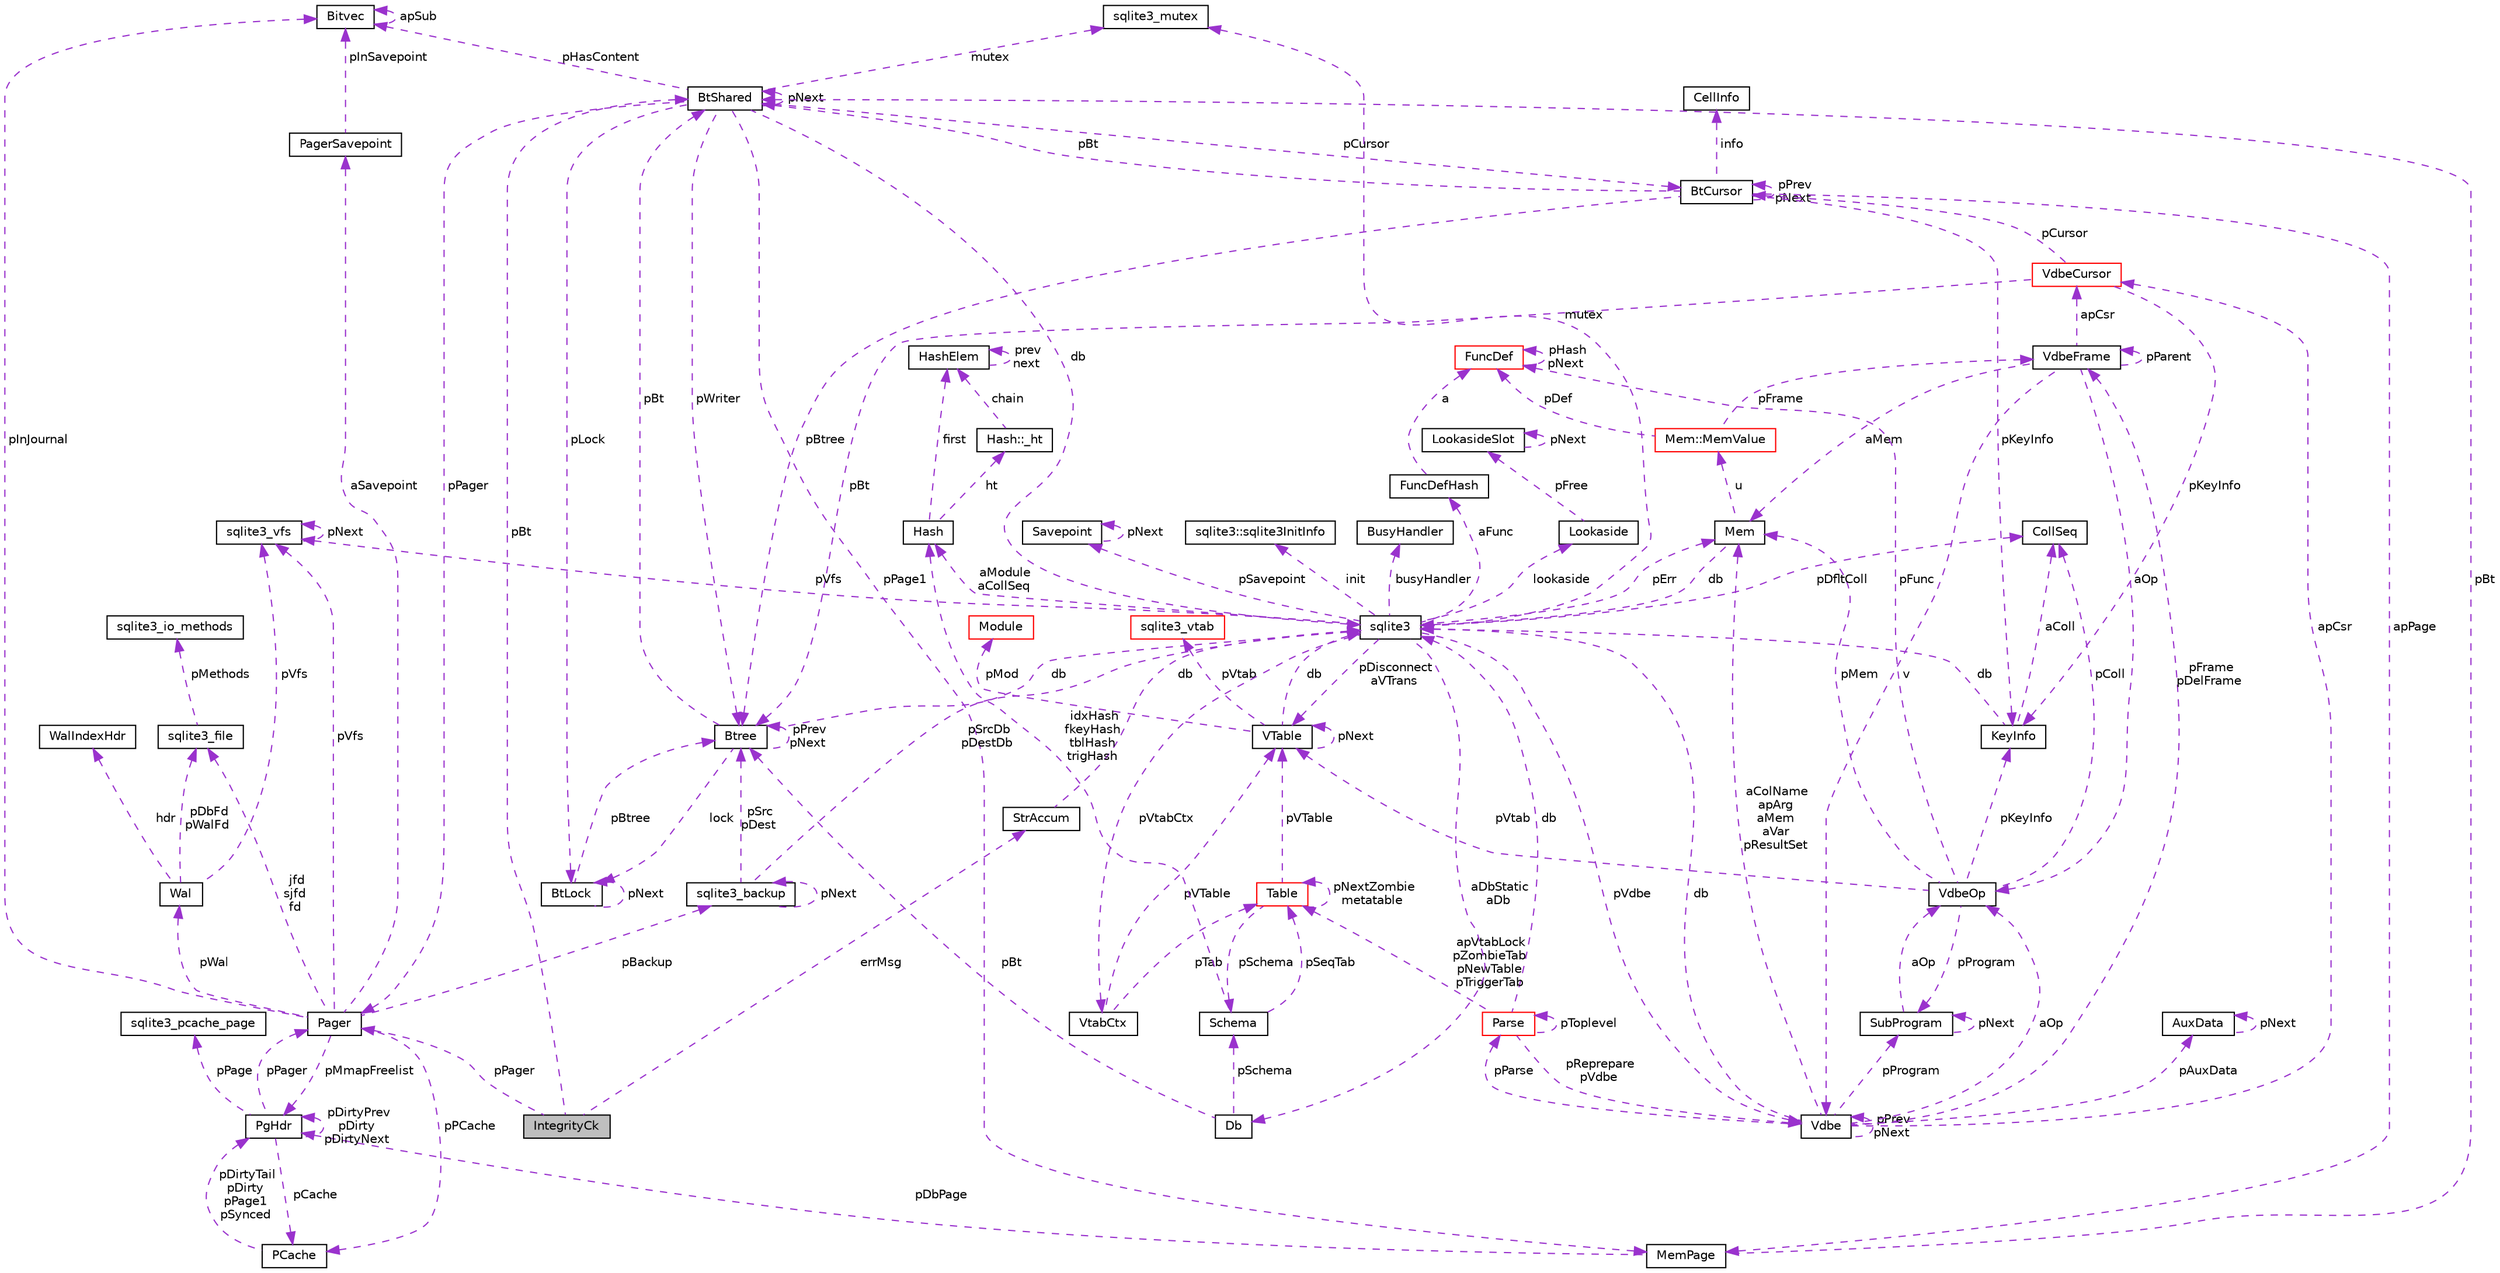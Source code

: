 digraph "IntegrityCk"
{
  edge [fontname="Helvetica",fontsize="10",labelfontname="Helvetica",labelfontsize="10"];
  node [fontname="Helvetica",fontsize="10",shape=record];
  Node1 [label="IntegrityCk",height=0.2,width=0.4,color="black", fillcolor="grey75", style="filled", fontcolor="black"];
  Node2 -> Node1 [dir="back",color="darkorchid3",fontsize="10",style="dashed",label=" pBt" ,fontname="Helvetica"];
  Node2 [label="BtShared",height=0.2,width=0.4,color="black", fillcolor="white", style="filled",URL="$struct_bt_shared.html"];
  Node3 -> Node2 [dir="back",color="darkorchid3",fontsize="10",style="dashed",label=" pCursor" ,fontname="Helvetica"];
  Node3 [label="BtCursor",height=0.2,width=0.4,color="black", fillcolor="white", style="filled",URL="$struct_bt_cursor.html"];
  Node3 -> Node3 [dir="back",color="darkorchid3",fontsize="10",style="dashed",label=" pPrev\npNext" ,fontname="Helvetica"];
  Node4 -> Node3 [dir="back",color="darkorchid3",fontsize="10",style="dashed",label=" info" ,fontname="Helvetica"];
  Node4 [label="CellInfo",height=0.2,width=0.4,color="black", fillcolor="white", style="filled",URL="$struct_cell_info.html"];
  Node2 -> Node3 [dir="back",color="darkorchid3",fontsize="10",style="dashed",label=" pBt" ,fontname="Helvetica"];
  Node5 -> Node3 [dir="back",color="darkorchid3",fontsize="10",style="dashed",label=" apPage" ,fontname="Helvetica"];
  Node5 [label="MemPage",height=0.2,width=0.4,color="black", fillcolor="white", style="filled",URL="$struct_mem_page.html"];
  Node2 -> Node5 [dir="back",color="darkorchid3",fontsize="10",style="dashed",label=" pBt" ,fontname="Helvetica"];
  Node6 -> Node5 [dir="back",color="darkorchid3",fontsize="10",style="dashed",label=" pDbPage" ,fontname="Helvetica"];
  Node6 [label="PgHdr",height=0.2,width=0.4,color="black", fillcolor="white", style="filled",URL="$struct_pg_hdr.html"];
  Node7 -> Node6 [dir="back",color="darkorchid3",fontsize="10",style="dashed",label=" pPage" ,fontname="Helvetica"];
  Node7 [label="sqlite3_pcache_page",height=0.2,width=0.4,color="black", fillcolor="white", style="filled",URL="$structsqlite3__pcache__page.html"];
  Node8 -> Node6 [dir="back",color="darkorchid3",fontsize="10",style="dashed",label=" pCache" ,fontname="Helvetica"];
  Node8 [label="PCache",height=0.2,width=0.4,color="black", fillcolor="white", style="filled",URL="$struct_p_cache.html"];
  Node6 -> Node8 [dir="back",color="darkorchid3",fontsize="10",style="dashed",label=" pDirtyTail\npDirty\npPage1\npSynced" ,fontname="Helvetica"];
  Node6 -> Node6 [dir="back",color="darkorchid3",fontsize="10",style="dashed",label=" pDirtyPrev\npDirty\npDirtyNext" ,fontname="Helvetica"];
  Node9 -> Node6 [dir="back",color="darkorchid3",fontsize="10",style="dashed",label=" pPager" ,fontname="Helvetica"];
  Node9 [label="Pager",height=0.2,width=0.4,color="black", fillcolor="white", style="filled",URL="$struct_pager.html"];
  Node8 -> Node9 [dir="back",color="darkorchid3",fontsize="10",style="dashed",label=" pPCache" ,fontname="Helvetica"];
  Node10 -> Node9 [dir="back",color="darkorchid3",fontsize="10",style="dashed",label=" pBackup" ,fontname="Helvetica"];
  Node10 [label="sqlite3_backup",height=0.2,width=0.4,color="black", fillcolor="white", style="filled",URL="$structsqlite3__backup.html"];
  Node10 -> Node10 [dir="back",color="darkorchid3",fontsize="10",style="dashed",label=" pNext" ,fontname="Helvetica"];
  Node11 -> Node10 [dir="back",color="darkorchid3",fontsize="10",style="dashed",label=" pSrcDb\npDestDb" ,fontname="Helvetica"];
  Node11 [label="sqlite3",height=0.2,width=0.4,color="black", fillcolor="white", style="filled",URL="$structsqlite3.html"];
  Node12 -> Node11 [dir="back",color="darkorchid3",fontsize="10",style="dashed",label=" pErr" ,fontname="Helvetica"];
  Node12 [label="Mem",height=0.2,width=0.4,color="black", fillcolor="white", style="filled",URL="$struct_mem.html"];
  Node13 -> Node12 [dir="back",color="darkorchid3",fontsize="10",style="dashed",label=" u" ,fontname="Helvetica"];
  Node13 [label="Mem::MemValue",height=0.2,width=0.4,color="red", fillcolor="white", style="filled",URL="$union_mem_1_1_mem_value.html"];
  Node14 -> Node13 [dir="back",color="darkorchid3",fontsize="10",style="dashed",label=" pFrame" ,fontname="Helvetica"];
  Node14 [label="VdbeFrame",height=0.2,width=0.4,color="black", fillcolor="white", style="filled",URL="$struct_vdbe_frame.html"];
  Node12 -> Node14 [dir="back",color="darkorchid3",fontsize="10",style="dashed",label=" aMem" ,fontname="Helvetica"];
  Node15 -> Node14 [dir="back",color="darkorchid3",fontsize="10",style="dashed",label=" v" ,fontname="Helvetica"];
  Node15 [label="Vdbe",height=0.2,width=0.4,color="black", fillcolor="white", style="filled",URL="$struct_vdbe.html"];
  Node15 -> Node15 [dir="back",color="darkorchid3",fontsize="10",style="dashed",label=" pPrev\npNext" ,fontname="Helvetica"];
  Node12 -> Node15 [dir="back",color="darkorchid3",fontsize="10",style="dashed",label=" aColName\napArg\naMem\naVar\npResultSet" ,fontname="Helvetica"];
  Node11 -> Node15 [dir="back",color="darkorchid3",fontsize="10",style="dashed",label=" db" ,fontname="Helvetica"];
  Node14 -> Node15 [dir="back",color="darkorchid3",fontsize="10",style="dashed",label=" pFrame\npDelFrame" ,fontname="Helvetica"];
  Node16 -> Node15 [dir="back",color="darkorchid3",fontsize="10",style="dashed",label=" pAuxData" ,fontname="Helvetica"];
  Node16 [label="AuxData",height=0.2,width=0.4,color="black", fillcolor="white", style="filled",URL="$struct_aux_data.html"];
  Node16 -> Node16 [dir="back",color="darkorchid3",fontsize="10",style="dashed",label=" pNext" ,fontname="Helvetica"];
  Node17 -> Node15 [dir="back",color="darkorchid3",fontsize="10",style="dashed",label=" pProgram" ,fontname="Helvetica"];
  Node17 [label="SubProgram",height=0.2,width=0.4,color="black", fillcolor="white", style="filled",URL="$struct_sub_program.html"];
  Node17 -> Node17 [dir="back",color="darkorchid3",fontsize="10",style="dashed",label=" pNext" ,fontname="Helvetica"];
  Node18 -> Node17 [dir="back",color="darkorchid3",fontsize="10",style="dashed",label=" aOp" ,fontname="Helvetica"];
  Node18 [label="VdbeOp",height=0.2,width=0.4,color="black", fillcolor="white", style="filled",URL="$struct_vdbe_op.html"];
  Node12 -> Node18 [dir="back",color="darkorchid3",fontsize="10",style="dashed",label=" pMem" ,fontname="Helvetica"];
  Node19 -> Node18 [dir="back",color="darkorchid3",fontsize="10",style="dashed",label=" pColl" ,fontname="Helvetica"];
  Node19 [label="CollSeq",height=0.2,width=0.4,color="black", fillcolor="white", style="filled",URL="$struct_coll_seq.html"];
  Node20 -> Node18 [dir="back",color="darkorchid3",fontsize="10",style="dashed",label=" pVtab" ,fontname="Helvetica"];
  Node20 [label="VTable",height=0.2,width=0.4,color="black", fillcolor="white", style="filled",URL="$struct_v_table.html"];
  Node11 -> Node20 [dir="back",color="darkorchid3",fontsize="10",style="dashed",label=" db" ,fontname="Helvetica"];
  Node20 -> Node20 [dir="back",color="darkorchid3",fontsize="10",style="dashed",label=" pNext" ,fontname="Helvetica"];
  Node21 -> Node20 [dir="back",color="darkorchid3",fontsize="10",style="dashed",label=" pMod" ,fontname="Helvetica"];
  Node21 [label="Module",height=0.2,width=0.4,color="red", fillcolor="white", style="filled",URL="$struct_module.html"];
  Node22 -> Node20 [dir="back",color="darkorchid3",fontsize="10",style="dashed",label=" pVtab" ,fontname="Helvetica"];
  Node22 [label="sqlite3_vtab",height=0.2,width=0.4,color="red", fillcolor="white", style="filled",URL="$structsqlite3__vtab.html"];
  Node17 -> Node18 [dir="back",color="darkorchid3",fontsize="10",style="dashed",label=" pProgram" ,fontname="Helvetica"];
  Node23 -> Node18 [dir="back",color="darkorchid3",fontsize="10",style="dashed",label=" pKeyInfo" ,fontname="Helvetica"];
  Node23 [label="KeyInfo",height=0.2,width=0.4,color="black", fillcolor="white", style="filled",URL="$struct_key_info.html"];
  Node11 -> Node23 [dir="back",color="darkorchid3",fontsize="10",style="dashed",label=" db" ,fontname="Helvetica"];
  Node19 -> Node23 [dir="back",color="darkorchid3",fontsize="10",style="dashed",label=" aColl" ,fontname="Helvetica"];
  Node24 -> Node18 [dir="back",color="darkorchid3",fontsize="10",style="dashed",label=" pFunc" ,fontname="Helvetica"];
  Node24 [label="FuncDef",height=0.2,width=0.4,color="red", fillcolor="white", style="filled",URL="$struct_func_def.html"];
  Node24 -> Node24 [dir="back",color="darkorchid3",fontsize="10",style="dashed",label=" pHash\npNext" ,fontname="Helvetica"];
  Node25 -> Node15 [dir="back",color="darkorchid3",fontsize="10",style="dashed",label=" apCsr" ,fontname="Helvetica"];
  Node25 [label="VdbeCursor",height=0.2,width=0.4,color="red", fillcolor="white", style="filled",URL="$struct_vdbe_cursor.html"];
  Node3 -> Node25 [dir="back",color="darkorchid3",fontsize="10",style="dashed",label=" pCursor" ,fontname="Helvetica"];
  Node23 -> Node25 [dir="back",color="darkorchid3",fontsize="10",style="dashed",label=" pKeyInfo" ,fontname="Helvetica"];
  Node26 -> Node25 [dir="back",color="darkorchid3",fontsize="10",style="dashed",label=" pBt" ,fontname="Helvetica"];
  Node26 [label="Btree",height=0.2,width=0.4,color="black", fillcolor="white", style="filled",URL="$struct_btree.html"];
  Node2 -> Node26 [dir="back",color="darkorchid3",fontsize="10",style="dashed",label=" pBt" ,fontname="Helvetica"];
  Node11 -> Node26 [dir="back",color="darkorchid3",fontsize="10",style="dashed",label=" db" ,fontname="Helvetica"];
  Node27 -> Node26 [dir="back",color="darkorchid3",fontsize="10",style="dashed",label=" lock" ,fontname="Helvetica"];
  Node27 [label="BtLock",height=0.2,width=0.4,color="black", fillcolor="white", style="filled",URL="$struct_bt_lock.html"];
  Node27 -> Node27 [dir="back",color="darkorchid3",fontsize="10",style="dashed",label=" pNext" ,fontname="Helvetica"];
  Node26 -> Node27 [dir="back",color="darkorchid3",fontsize="10",style="dashed",label=" pBtree" ,fontname="Helvetica"];
  Node26 -> Node26 [dir="back",color="darkorchid3",fontsize="10",style="dashed",label=" pPrev\npNext" ,fontname="Helvetica"];
  Node28 -> Node15 [dir="back",color="darkorchid3",fontsize="10",style="dashed",label=" pParse" ,fontname="Helvetica"];
  Node28 [label="Parse",height=0.2,width=0.4,color="red", fillcolor="white", style="filled",URL="$struct_parse.html"];
  Node15 -> Node28 [dir="back",color="darkorchid3",fontsize="10",style="dashed",label=" pReprepare\npVdbe" ,fontname="Helvetica"];
  Node11 -> Node28 [dir="back",color="darkorchid3",fontsize="10",style="dashed",label=" db" ,fontname="Helvetica"];
  Node29 -> Node28 [dir="back",color="darkorchid3",fontsize="10",style="dashed",label=" apVtabLock\npZombieTab\npNewTable\npTriggerTab" ,fontname="Helvetica"];
  Node29 [label="Table",height=0.2,width=0.4,color="red", fillcolor="white", style="filled",URL="$struct_table.html"];
  Node30 -> Node29 [dir="back",color="darkorchid3",fontsize="10",style="dashed",label=" pSchema" ,fontname="Helvetica"];
  Node30 [label="Schema",height=0.2,width=0.4,color="black", fillcolor="white", style="filled",URL="$struct_schema.html"];
  Node29 -> Node30 [dir="back",color="darkorchid3",fontsize="10",style="dashed",label=" pSeqTab" ,fontname="Helvetica"];
  Node31 -> Node30 [dir="back",color="darkorchid3",fontsize="10",style="dashed",label=" idxHash\nfkeyHash\ntblHash\ntrigHash" ,fontname="Helvetica"];
  Node31 [label="Hash",height=0.2,width=0.4,color="black", fillcolor="white", style="filled",URL="$struct_hash.html"];
  Node32 -> Node31 [dir="back",color="darkorchid3",fontsize="10",style="dashed",label=" ht" ,fontname="Helvetica"];
  Node32 [label="Hash::_ht",height=0.2,width=0.4,color="black", fillcolor="white", style="filled",URL="$struct_hash_1_1__ht.html"];
  Node33 -> Node32 [dir="back",color="darkorchid3",fontsize="10",style="dashed",label=" chain" ,fontname="Helvetica"];
  Node33 [label="HashElem",height=0.2,width=0.4,color="black", fillcolor="white", style="filled",URL="$struct_hash_elem.html"];
  Node33 -> Node33 [dir="back",color="darkorchid3",fontsize="10",style="dashed",label=" prev\nnext" ,fontname="Helvetica"];
  Node33 -> Node31 [dir="back",color="darkorchid3",fontsize="10",style="dashed",label=" first" ,fontname="Helvetica"];
  Node20 -> Node29 [dir="back",color="darkorchid3",fontsize="10",style="dashed",label=" pVTable" ,fontname="Helvetica"];
  Node29 -> Node29 [dir="back",color="darkorchid3",fontsize="10",style="dashed",label=" pNextZombie\nmetatable" ,fontname="Helvetica"];
  Node28 -> Node28 [dir="back",color="darkorchid3",fontsize="10",style="dashed",label=" pToplevel" ,fontname="Helvetica"];
  Node18 -> Node15 [dir="back",color="darkorchid3",fontsize="10",style="dashed",label=" aOp" ,fontname="Helvetica"];
  Node14 -> Node14 [dir="back",color="darkorchid3",fontsize="10",style="dashed",label=" pParent" ,fontname="Helvetica"];
  Node25 -> Node14 [dir="back",color="darkorchid3",fontsize="10",style="dashed",label=" apCsr" ,fontname="Helvetica"];
  Node18 -> Node14 [dir="back",color="darkorchid3",fontsize="10",style="dashed",label=" aOp" ,fontname="Helvetica"];
  Node24 -> Node13 [dir="back",color="darkorchid3",fontsize="10",style="dashed",label=" pDef" ,fontname="Helvetica"];
  Node11 -> Node12 [dir="back",color="darkorchid3",fontsize="10",style="dashed",label=" db" ,fontname="Helvetica"];
  Node15 -> Node11 [dir="back",color="darkorchid3",fontsize="10",style="dashed",label=" pVdbe" ,fontname="Helvetica"];
  Node34 -> Node11 [dir="back",color="darkorchid3",fontsize="10",style="dashed",label=" pSavepoint" ,fontname="Helvetica"];
  Node34 [label="Savepoint",height=0.2,width=0.4,color="black", fillcolor="white", style="filled",URL="$struct_savepoint.html"];
  Node34 -> Node34 [dir="back",color="darkorchid3",fontsize="10",style="dashed",label=" pNext" ,fontname="Helvetica"];
  Node35 -> Node11 [dir="back",color="darkorchid3",fontsize="10",style="dashed",label=" aFunc" ,fontname="Helvetica"];
  Node35 [label="FuncDefHash",height=0.2,width=0.4,color="black", fillcolor="white", style="filled",URL="$struct_func_def_hash.html"];
  Node24 -> Node35 [dir="back",color="darkorchid3",fontsize="10",style="dashed",label=" a" ,fontname="Helvetica"];
  Node36 -> Node11 [dir="back",color="darkorchid3",fontsize="10",style="dashed",label=" lookaside" ,fontname="Helvetica"];
  Node36 [label="Lookaside",height=0.2,width=0.4,color="black", fillcolor="white", style="filled",URL="$struct_lookaside.html"];
  Node37 -> Node36 [dir="back",color="darkorchid3",fontsize="10",style="dashed",label=" pFree" ,fontname="Helvetica"];
  Node37 [label="LookasideSlot",height=0.2,width=0.4,color="black", fillcolor="white", style="filled",URL="$struct_lookaside_slot.html"];
  Node37 -> Node37 [dir="back",color="darkorchid3",fontsize="10",style="dashed",label=" pNext" ,fontname="Helvetica"];
  Node38 -> Node11 [dir="back",color="darkorchid3",fontsize="10",style="dashed",label=" mutex" ,fontname="Helvetica"];
  Node38 [label="sqlite3_mutex",height=0.2,width=0.4,color="black", fillcolor="white", style="filled",URL="$structsqlite3__mutex.html"];
  Node39 -> Node11 [dir="back",color="darkorchid3",fontsize="10",style="dashed",label=" pVfs" ,fontname="Helvetica"];
  Node39 [label="sqlite3_vfs",height=0.2,width=0.4,color="black", fillcolor="white", style="filled",URL="$structsqlite3__vfs.html"];
  Node39 -> Node39 [dir="back",color="darkorchid3",fontsize="10",style="dashed",label=" pNext" ,fontname="Helvetica"];
  Node40 -> Node11 [dir="back",color="darkorchid3",fontsize="10",style="dashed",label=" init" ,fontname="Helvetica"];
  Node40 [label="sqlite3::sqlite3InitInfo",height=0.2,width=0.4,color="black", fillcolor="white", style="filled",URL="$structsqlite3_1_1sqlite3_init_info.html"];
  Node41 -> Node11 [dir="back",color="darkorchid3",fontsize="10",style="dashed",label=" busyHandler" ,fontname="Helvetica"];
  Node41 [label="BusyHandler",height=0.2,width=0.4,color="black", fillcolor="white", style="filled",URL="$struct_busy_handler.html"];
  Node42 -> Node11 [dir="back",color="darkorchid3",fontsize="10",style="dashed",label=" pVtabCtx" ,fontname="Helvetica"];
  Node42 [label="VtabCtx",height=0.2,width=0.4,color="black", fillcolor="white", style="filled",URL="$struct_vtab_ctx.html"];
  Node20 -> Node42 [dir="back",color="darkorchid3",fontsize="10",style="dashed",label=" pVTable" ,fontname="Helvetica"];
  Node29 -> Node42 [dir="back",color="darkorchid3",fontsize="10",style="dashed",label=" pTab" ,fontname="Helvetica"];
  Node19 -> Node11 [dir="back",color="darkorchid3",fontsize="10",style="dashed",label=" pDfltColl" ,fontname="Helvetica"];
  Node20 -> Node11 [dir="back",color="darkorchid3",fontsize="10",style="dashed",label=" pDisconnect\naVTrans" ,fontname="Helvetica"];
  Node43 -> Node11 [dir="back",color="darkorchid3",fontsize="10",style="dashed",label=" aDbStatic\naDb" ,fontname="Helvetica"];
  Node43 [label="Db",height=0.2,width=0.4,color="black", fillcolor="white", style="filled",URL="$struct_db.html"];
  Node30 -> Node43 [dir="back",color="darkorchid3",fontsize="10",style="dashed",label=" pSchema" ,fontname="Helvetica"];
  Node26 -> Node43 [dir="back",color="darkorchid3",fontsize="10",style="dashed",label=" pBt" ,fontname="Helvetica"];
  Node31 -> Node11 [dir="back",color="darkorchid3",fontsize="10",style="dashed",label=" aModule\naCollSeq" ,fontname="Helvetica"];
  Node26 -> Node10 [dir="back",color="darkorchid3",fontsize="10",style="dashed",label=" pSrc\npDest" ,fontname="Helvetica"];
  Node44 -> Node9 [dir="back",color="darkorchid3",fontsize="10",style="dashed",label=" pInJournal" ,fontname="Helvetica"];
  Node44 [label="Bitvec",height=0.2,width=0.4,color="black", fillcolor="white", style="filled",URL="$struct_bitvec.html"];
  Node44 -> Node44 [dir="back",color="darkorchid3",fontsize="10",style="dashed",label=" apSub" ,fontname="Helvetica"];
  Node45 -> Node9 [dir="back",color="darkorchid3",fontsize="10",style="dashed",label=" jfd\nsjfd\nfd" ,fontname="Helvetica"];
  Node45 [label="sqlite3_file",height=0.2,width=0.4,color="black", fillcolor="white", style="filled",URL="$structsqlite3__file.html"];
  Node46 -> Node45 [dir="back",color="darkorchid3",fontsize="10",style="dashed",label=" pMethods" ,fontname="Helvetica"];
  Node46 [label="sqlite3_io_methods",height=0.2,width=0.4,color="black", fillcolor="white", style="filled",URL="$structsqlite3__io__methods.html"];
  Node39 -> Node9 [dir="back",color="darkorchid3",fontsize="10",style="dashed",label=" pVfs" ,fontname="Helvetica"];
  Node6 -> Node9 [dir="back",color="darkorchid3",fontsize="10",style="dashed",label=" pMmapFreelist" ,fontname="Helvetica"];
  Node47 -> Node9 [dir="back",color="darkorchid3",fontsize="10",style="dashed",label=" pWal" ,fontname="Helvetica"];
  Node47 [label="Wal",height=0.2,width=0.4,color="black", fillcolor="white", style="filled",URL="$struct_wal.html"];
  Node45 -> Node47 [dir="back",color="darkorchid3",fontsize="10",style="dashed",label=" pDbFd\npWalFd" ,fontname="Helvetica"];
  Node39 -> Node47 [dir="back",color="darkorchid3",fontsize="10",style="dashed",label=" pVfs" ,fontname="Helvetica"];
  Node48 -> Node47 [dir="back",color="darkorchid3",fontsize="10",style="dashed",label=" hdr" ,fontname="Helvetica"];
  Node48 [label="WalIndexHdr",height=0.2,width=0.4,color="black", fillcolor="white", style="filled",URL="$struct_wal_index_hdr.html"];
  Node49 -> Node9 [dir="back",color="darkorchid3",fontsize="10",style="dashed",label=" aSavepoint" ,fontname="Helvetica"];
  Node49 [label="PagerSavepoint",height=0.2,width=0.4,color="black", fillcolor="white", style="filled",URL="$struct_pager_savepoint.html"];
  Node44 -> Node49 [dir="back",color="darkorchid3",fontsize="10",style="dashed",label=" pInSavepoint" ,fontname="Helvetica"];
  Node23 -> Node3 [dir="back",color="darkorchid3",fontsize="10",style="dashed",label=" pKeyInfo" ,fontname="Helvetica"];
  Node26 -> Node3 [dir="back",color="darkorchid3",fontsize="10",style="dashed",label=" pBtree" ,fontname="Helvetica"];
  Node2 -> Node2 [dir="back",color="darkorchid3",fontsize="10",style="dashed",label=" pNext" ,fontname="Helvetica"];
  Node11 -> Node2 [dir="back",color="darkorchid3",fontsize="10",style="dashed",label=" db" ,fontname="Helvetica"];
  Node44 -> Node2 [dir="back",color="darkorchid3",fontsize="10",style="dashed",label=" pHasContent" ,fontname="Helvetica"];
  Node38 -> Node2 [dir="back",color="darkorchid3",fontsize="10",style="dashed",label=" mutex" ,fontname="Helvetica"];
  Node27 -> Node2 [dir="back",color="darkorchid3",fontsize="10",style="dashed",label=" pLock" ,fontname="Helvetica"];
  Node5 -> Node2 [dir="back",color="darkorchid3",fontsize="10",style="dashed",label=" pPage1" ,fontname="Helvetica"];
  Node26 -> Node2 [dir="back",color="darkorchid3",fontsize="10",style="dashed",label=" pWriter" ,fontname="Helvetica"];
  Node9 -> Node2 [dir="back",color="darkorchid3",fontsize="10",style="dashed",label=" pPager" ,fontname="Helvetica"];
  Node50 -> Node1 [dir="back",color="darkorchid3",fontsize="10",style="dashed",label=" errMsg" ,fontname="Helvetica"];
  Node50 [label="StrAccum",height=0.2,width=0.4,color="black", fillcolor="white", style="filled",URL="$struct_str_accum.html"];
  Node11 -> Node50 [dir="back",color="darkorchid3",fontsize="10",style="dashed",label=" db" ,fontname="Helvetica"];
  Node9 -> Node1 [dir="back",color="darkorchid3",fontsize="10",style="dashed",label=" pPager" ,fontname="Helvetica"];
}
